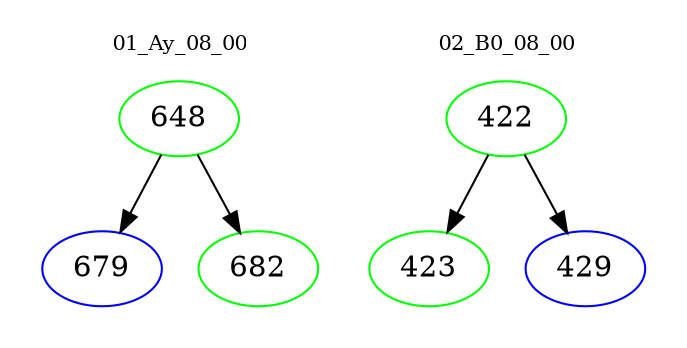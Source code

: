 digraph{
subgraph cluster_0 {
color = white
label = "01_Ay_08_00";
fontsize=10;
T0_648 [label="648", color="green"]
T0_648 -> T0_679 [color="black"]
T0_679 [label="679", color="blue"]
T0_648 -> T0_682 [color="black"]
T0_682 [label="682", color="green"]
}
subgraph cluster_1 {
color = white
label = "02_B0_08_00";
fontsize=10;
T1_422 [label="422", color="green"]
T1_422 -> T1_423 [color="black"]
T1_423 [label="423", color="green"]
T1_422 -> T1_429 [color="black"]
T1_429 [label="429", color="blue"]
}
}
